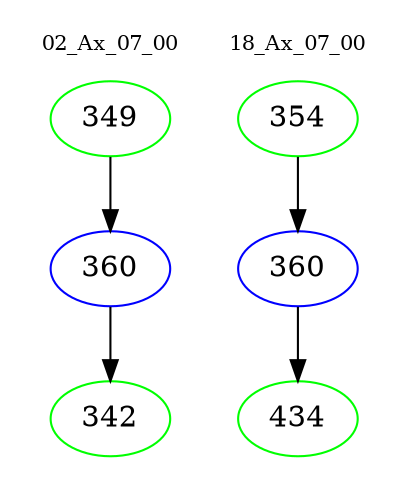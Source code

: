 digraph{
subgraph cluster_0 {
color = white
label = "02_Ax_07_00";
fontsize=10;
T0_349 [label="349", color="green"]
T0_349 -> T0_360 [color="black"]
T0_360 [label="360", color="blue"]
T0_360 -> T0_342 [color="black"]
T0_342 [label="342", color="green"]
}
subgraph cluster_1 {
color = white
label = "18_Ax_07_00";
fontsize=10;
T1_354 [label="354", color="green"]
T1_354 -> T1_360 [color="black"]
T1_360 [label="360", color="blue"]
T1_360 -> T1_434 [color="black"]
T1_434 [label="434", color="green"]
}
}
